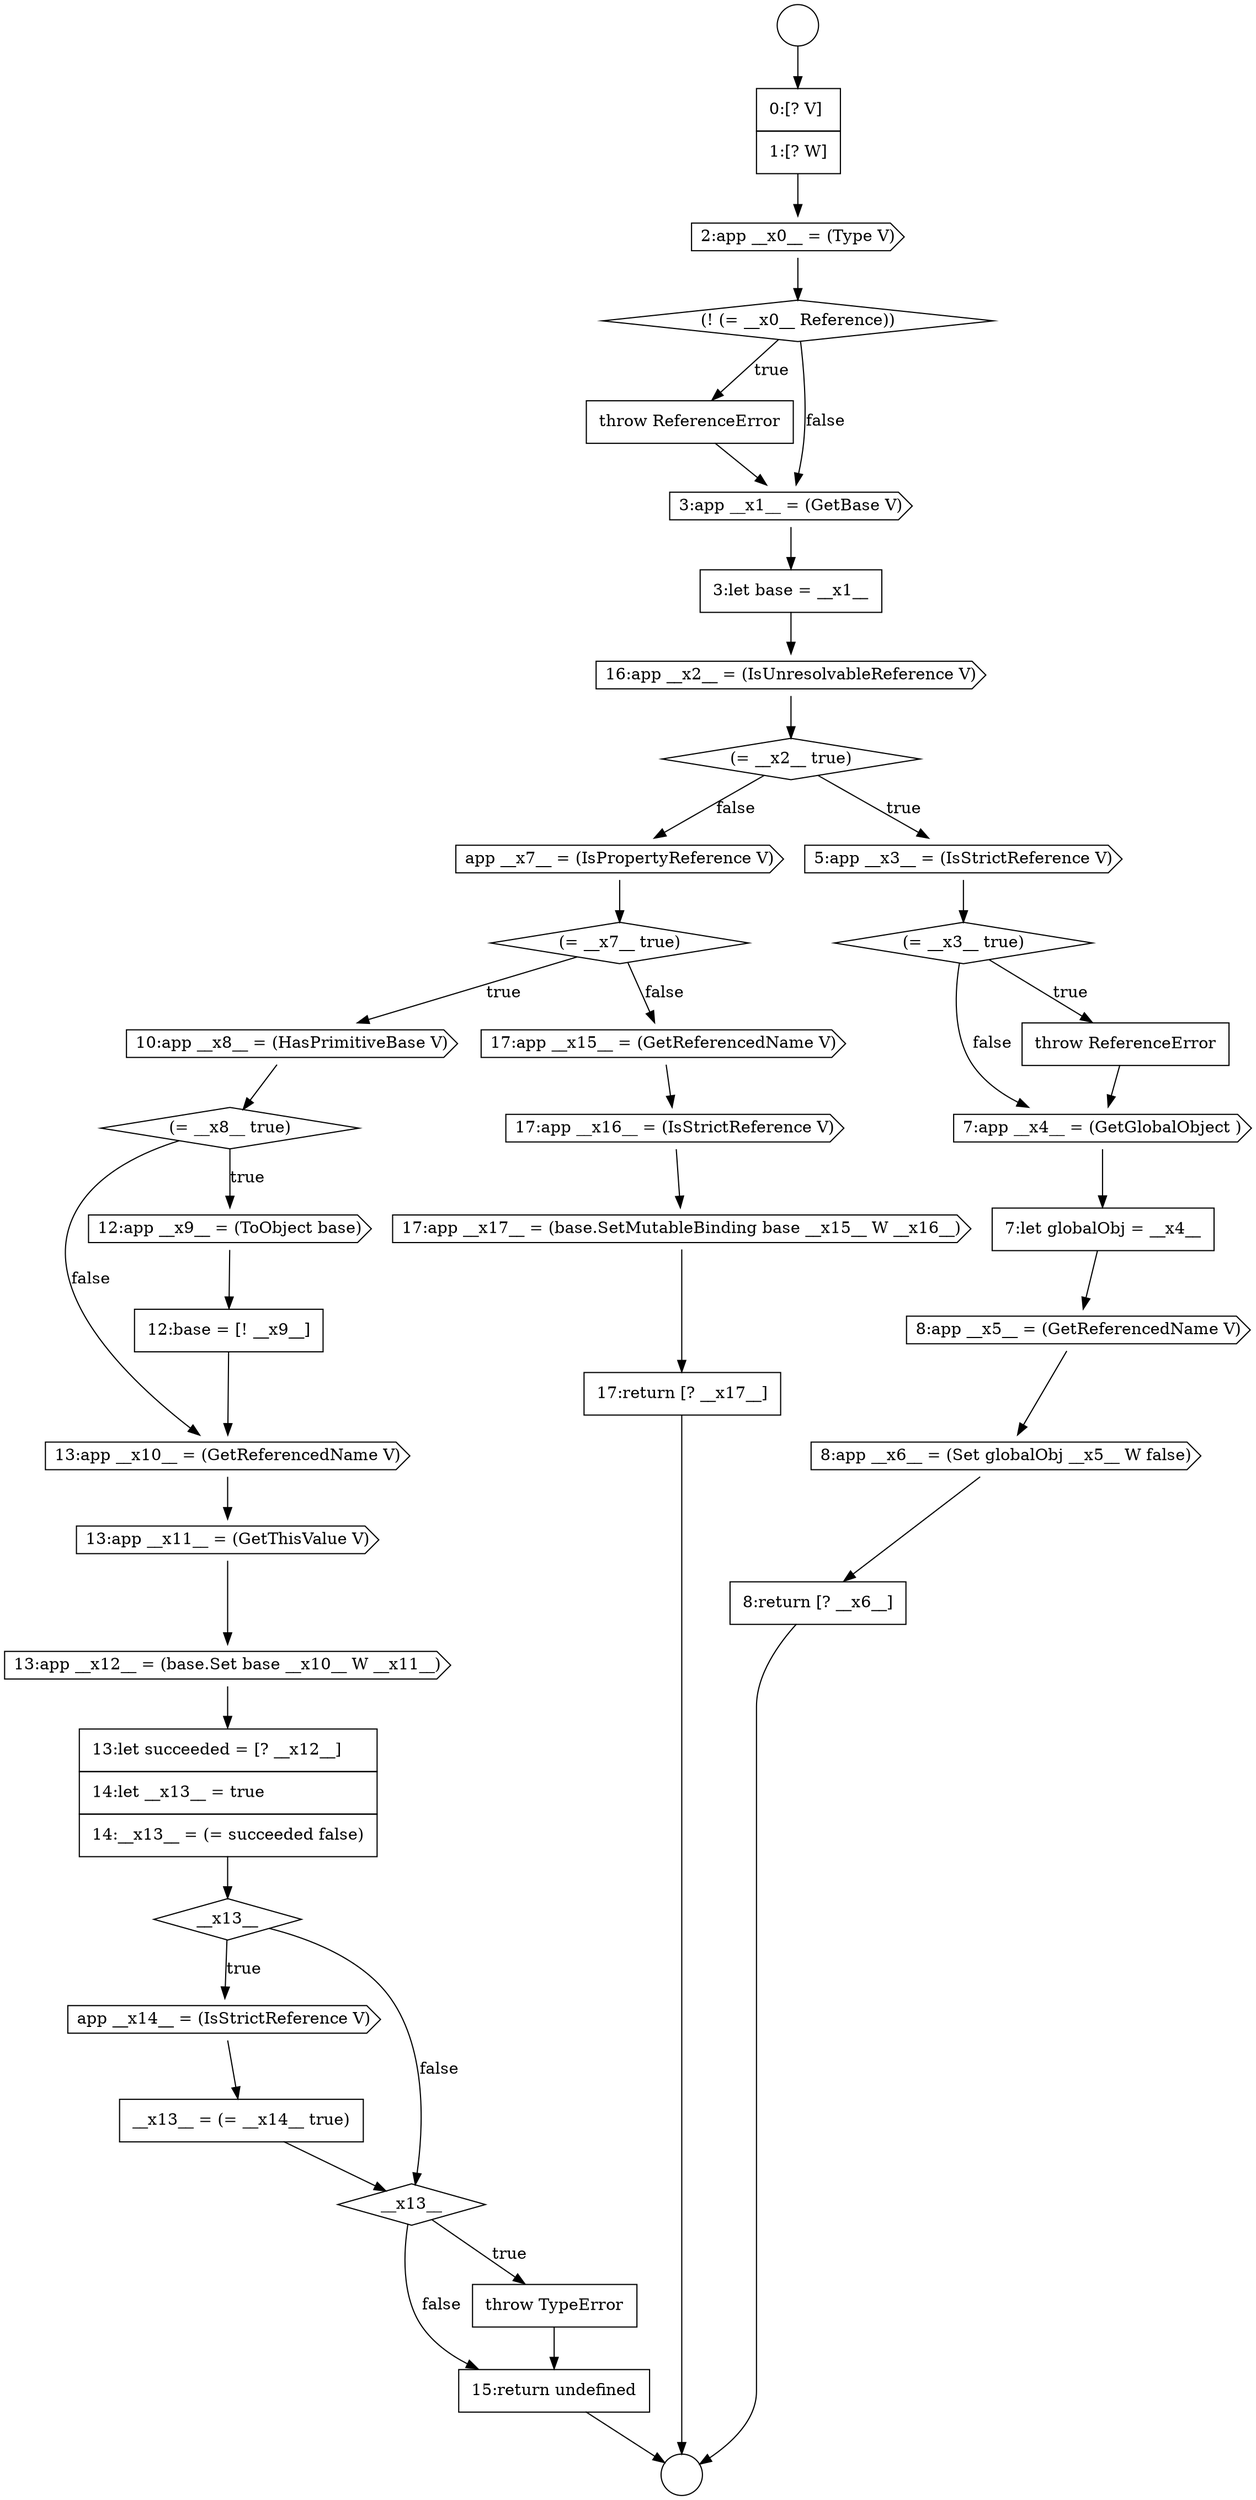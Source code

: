 digraph {
  node101 [shape=diamond, label=<<font color="black">(= __x2__ true)</font>> color="black" fillcolor="white" style=filled]
  node93 [shape=circle label=" " color="black" fillcolor="white" style=filled]
  node116 [shape=cds, label=<<font color="black">13:app __x10__ = (GetReferencedName V)</font>> color="black" fillcolor="white" style=filled]
  node129 [shape=none, margin=0, label=<<font color="black">
    <table border="0" cellborder="1" cellspacing="0" cellpadding="10">
      <tr><td align="left">17:return [? __x17__]</td></tr>
    </table>
  </font>> color="black" fillcolor="white" style=filled]
  node118 [shape=cds, label=<<font color="black">13:app __x12__ = (base.Set base __x10__ W __x11__)</font>> color="black" fillcolor="white" style=filled]
  node95 [shape=cds, label=<<font color="black">2:app __x0__ = (Type V)</font>> color="black" fillcolor="white" style=filled]
  node127 [shape=cds, label=<<font color="black">17:app __x16__ = (IsStrictReference V)</font>> color="black" fillcolor="white" style=filled]
  node114 [shape=cds, label=<<font color="black">12:app __x9__ = (ToObject base)</font>> color="black" fillcolor="white" style=filled]
  node119 [shape=none, margin=0, label=<<font color="black">
    <table border="0" cellborder="1" cellspacing="0" cellpadding="10">
      <tr><td align="left">13:let succeeded = [? __x12__]</td></tr>
      <tr><td align="left">14:let __x13__ = true</td></tr>
      <tr><td align="left">14:__x13__ = (= succeeded false)</td></tr>
    </table>
  </font>> color="black" fillcolor="white" style=filled]
  node115 [shape=none, margin=0, label=<<font color="black">
    <table border="0" cellborder="1" cellspacing="0" cellpadding="10">
      <tr><td align="left">12:base = [! __x9__]</td></tr>
    </table>
  </font>> color="black" fillcolor="white" style=filled]
  node120 [shape=diamond, label=<<font color="black">__x13__</font>> color="black" fillcolor="white" style=filled]
  node110 [shape=cds, label=<<font color="black">app __x7__ = (IsPropertyReference V)</font>> color="black" fillcolor="white" style=filled]
  node125 [shape=none, margin=0, label=<<font color="black">
    <table border="0" cellborder="1" cellspacing="0" cellpadding="10">
      <tr><td align="left">15:return undefined</td></tr>
    </table>
  </font>> color="black" fillcolor="white" style=filled]
  node106 [shape=none, margin=0, label=<<font color="black">
    <table border="0" cellborder="1" cellspacing="0" cellpadding="10">
      <tr><td align="left">7:let globalObj = __x4__</td></tr>
    </table>
  </font>> color="black" fillcolor="white" style=filled]
  node121 [shape=cds, label=<<font color="black">app __x14__ = (IsStrictReference V)</font>> color="black" fillcolor="white" style=filled]
  node117 [shape=cds, label=<<font color="black">13:app __x11__ = (GetThisValue V)</font>> color="black" fillcolor="white" style=filled]
  node102 [shape=cds, label=<<font color="black">5:app __x3__ = (IsStrictReference V)</font>> color="black" fillcolor="white" style=filled]
  node92 [shape=circle label=" " color="black" fillcolor="white" style=filled]
  node97 [shape=none, margin=0, label=<<font color="black">
    <table border="0" cellborder="1" cellspacing="0" cellpadding="10">
      <tr><td align="left">throw ReferenceError</td></tr>
    </table>
  </font>> color="black" fillcolor="white" style=filled]
  node109 [shape=none, margin=0, label=<<font color="black">
    <table border="0" cellborder="1" cellspacing="0" cellpadding="10">
      <tr><td align="left">8:return [? __x6__]</td></tr>
    </table>
  </font>> color="black" fillcolor="white" style=filled]
  node124 [shape=none, margin=0, label=<<font color="black">
    <table border="0" cellborder="1" cellspacing="0" cellpadding="10">
      <tr><td align="left">throw TypeError</td></tr>
    </table>
  </font>> color="black" fillcolor="white" style=filled]
  node96 [shape=diamond, label=<<font color="black">(! (= __x0__ Reference))</font>> color="black" fillcolor="white" style=filled]
  node128 [shape=cds, label=<<font color="black">17:app __x17__ = (base.SetMutableBinding base __x15__ W __x16__)</font>> color="black" fillcolor="white" style=filled]
  node105 [shape=cds, label=<<font color="black">7:app __x4__ = (GetGlobalObject )</font>> color="black" fillcolor="white" style=filled]
  node113 [shape=diamond, label=<<font color="black">(= __x8__ true)</font>> color="black" fillcolor="white" style=filled]
  node98 [shape=cds, label=<<font color="black">3:app __x1__ = (GetBase V)</font>> color="black" fillcolor="white" style=filled]
  node103 [shape=diamond, label=<<font color="black">(= __x3__ true)</font>> color="black" fillcolor="white" style=filled]
  node108 [shape=cds, label=<<font color="black">8:app __x6__ = (Set globalObj __x5__ W false)</font>> color="black" fillcolor="white" style=filled]
  node112 [shape=cds, label=<<font color="black">10:app __x8__ = (HasPrimitiveBase V)</font>> color="black" fillcolor="white" style=filled]
  node123 [shape=diamond, label=<<font color="black">__x13__</font>> color="black" fillcolor="white" style=filled]
  node99 [shape=none, margin=0, label=<<font color="black">
    <table border="0" cellborder="1" cellspacing="0" cellpadding="10">
      <tr><td align="left">3:let base = __x1__</td></tr>
    </table>
  </font>> color="black" fillcolor="white" style=filled]
  node104 [shape=none, margin=0, label=<<font color="black">
    <table border="0" cellborder="1" cellspacing="0" cellpadding="10">
      <tr><td align="left">throw ReferenceError</td></tr>
    </table>
  </font>> color="black" fillcolor="white" style=filled]
  node107 [shape=cds, label=<<font color="black">8:app __x5__ = (GetReferencedName V)</font>> color="black" fillcolor="white" style=filled]
  node126 [shape=cds, label=<<font color="black">17:app __x15__ = (GetReferencedName V)</font>> color="black" fillcolor="white" style=filled]
  node94 [shape=none, margin=0, label=<<font color="black">
    <table border="0" cellborder="1" cellspacing="0" cellpadding="10">
      <tr><td align="left">0:[? V]</td></tr>
      <tr><td align="left">1:[? W]</td></tr>
    </table>
  </font>> color="black" fillcolor="white" style=filled]
  node111 [shape=diamond, label=<<font color="black">(= __x7__ true)</font>> color="black" fillcolor="white" style=filled]
  node122 [shape=none, margin=0, label=<<font color="black">
    <table border="0" cellborder="1" cellspacing="0" cellpadding="10">
      <tr><td align="left">__x13__ = (= __x14__ true)</td></tr>
    </table>
  </font>> color="black" fillcolor="white" style=filled]
  node100 [shape=cds, label=<<font color="black">16:app __x2__ = (IsUnresolvableReference V)</font>> color="black" fillcolor="white" style=filled]
  node107 -> node108 [ color="black"]
  node101 -> node102 [label=<<font color="black">true</font>> color="black"]
  node101 -> node110 [label=<<font color="black">false</font>> color="black"]
  node124 -> node125 [ color="black"]
  node104 -> node105 [ color="black"]
  node122 -> node123 [ color="black"]
  node99 -> node100 [ color="black"]
  node125 -> node93 [ color="black"]
  node118 -> node119 [ color="black"]
  node96 -> node97 [label=<<font color="black">true</font>> color="black"]
  node96 -> node98 [label=<<font color="black">false</font>> color="black"]
  node105 -> node106 [ color="black"]
  node95 -> node96 [ color="black"]
  node127 -> node128 [ color="black"]
  node115 -> node116 [ color="black"]
  node129 -> node93 [ color="black"]
  node111 -> node112 [label=<<font color="black">true</font>> color="black"]
  node111 -> node126 [label=<<font color="black">false</font>> color="black"]
  node108 -> node109 [ color="black"]
  node109 -> node93 [ color="black"]
  node119 -> node120 [ color="black"]
  node92 -> node94 [ color="black"]
  node98 -> node99 [ color="black"]
  node123 -> node124 [label=<<font color="black">true</font>> color="black"]
  node123 -> node125 [label=<<font color="black">false</font>> color="black"]
  node117 -> node118 [ color="black"]
  node116 -> node117 [ color="black"]
  node113 -> node114 [label=<<font color="black">true</font>> color="black"]
  node113 -> node116 [label=<<font color="black">false</font>> color="black"]
  node120 -> node121 [label=<<font color="black">true</font>> color="black"]
  node120 -> node123 [label=<<font color="black">false</font>> color="black"]
  node94 -> node95 [ color="black"]
  node102 -> node103 [ color="black"]
  node103 -> node104 [label=<<font color="black">true</font>> color="black"]
  node103 -> node105 [label=<<font color="black">false</font>> color="black"]
  node114 -> node115 [ color="black"]
  node97 -> node98 [ color="black"]
  node128 -> node129 [ color="black"]
  node112 -> node113 [ color="black"]
  node126 -> node127 [ color="black"]
  node100 -> node101 [ color="black"]
  node121 -> node122 [ color="black"]
  node106 -> node107 [ color="black"]
  node110 -> node111 [ color="black"]
}

